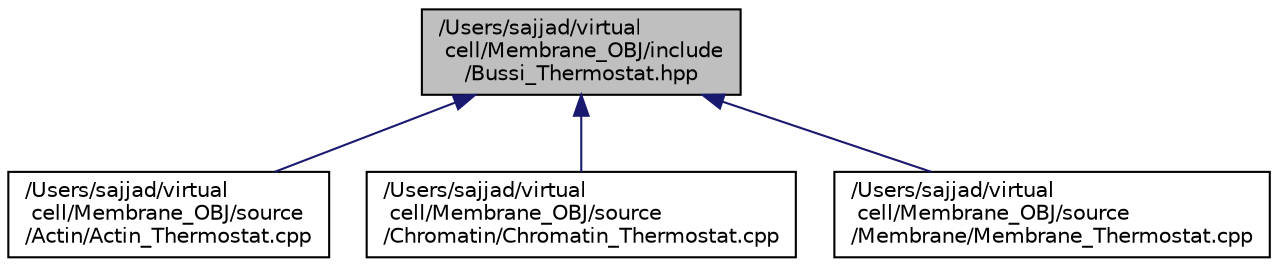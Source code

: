 digraph "/Users/sajjad/virtual cell/Membrane_OBJ/include/Bussi_Thermostat.hpp"
{
 // LATEX_PDF_SIZE
  edge [fontname="Helvetica",fontsize="10",labelfontname="Helvetica",labelfontsize="10"];
  node [fontname="Helvetica",fontsize="10",shape=record];
  Node1 [label="/Users/sajjad/virtual\l cell/Membrane_OBJ/include\l/Bussi_Thermostat.hpp",height=0.2,width=0.4,color="black", fillcolor="grey75", style="filled", fontcolor="black",tooltip=" "];
  Node1 -> Node2 [dir="back",color="midnightblue",fontsize="10",style="solid"];
  Node2 [label="/Users/sajjad/virtual\l cell/Membrane_OBJ/source\l/Actin/Actin_Thermostat.cpp",height=0.2,width=0.4,color="black", fillcolor="white", style="filled",URL="$Actin__Thermostat_8cpp.html",tooltip=" "];
  Node1 -> Node3 [dir="back",color="midnightblue",fontsize="10",style="solid"];
  Node3 [label="/Users/sajjad/virtual\l cell/Membrane_OBJ/source\l/Chromatin/Chromatin_Thermostat.cpp",height=0.2,width=0.4,color="black", fillcolor="white", style="filled",URL="$Chromatin__Thermostat_8cpp.html",tooltip=" "];
  Node1 -> Node4 [dir="back",color="midnightblue",fontsize="10",style="solid"];
  Node4 [label="/Users/sajjad/virtual\l cell/Membrane_OBJ/source\l/Membrane/Membrane_Thermostat.cpp",height=0.2,width=0.4,color="black", fillcolor="white", style="filled",URL="$Membrane__Thermostat_8cpp.html",tooltip=" "];
}
